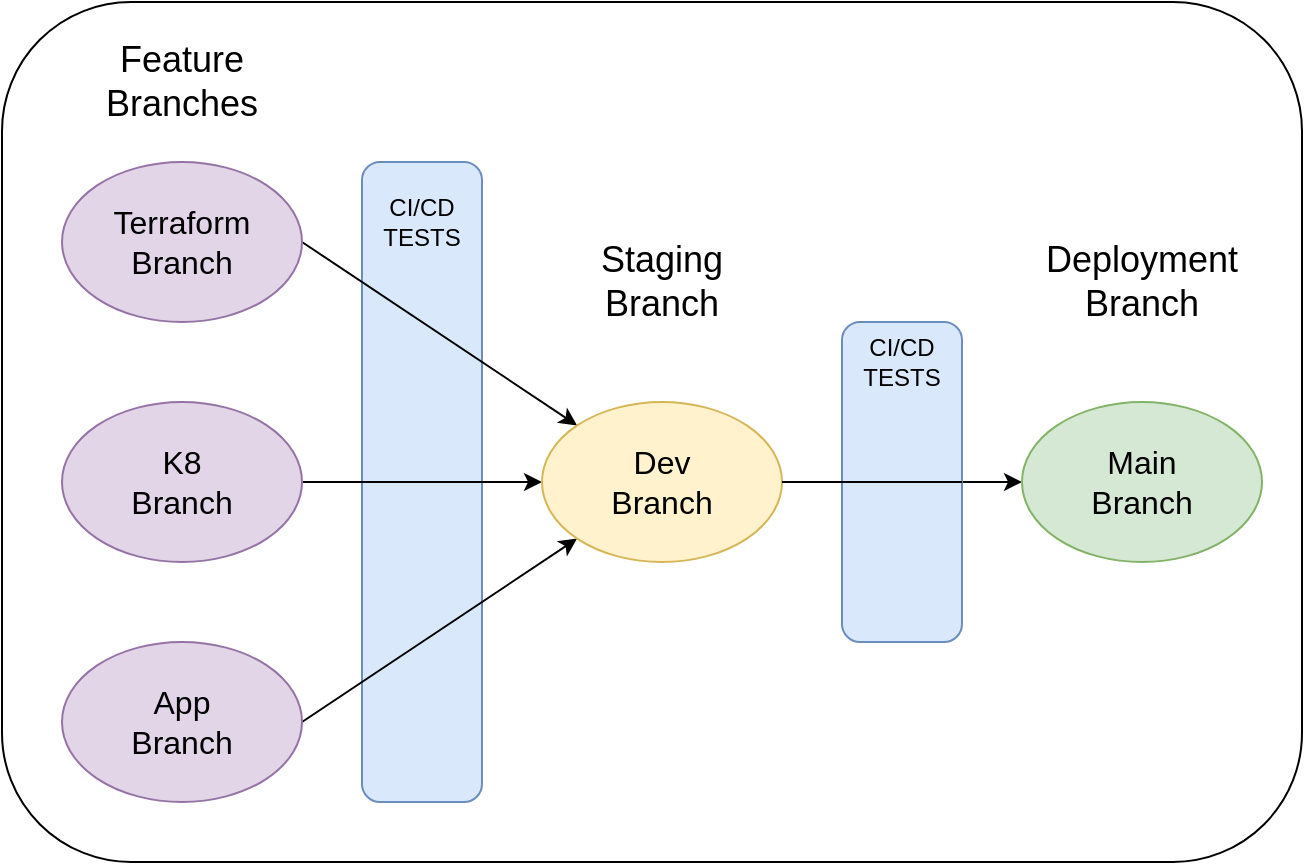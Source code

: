 <mxfile version="14.7.7" type="github">
  <diagram id="C5RBs43oDa-KdzZeNtuy" name="Page-1">
    <mxGraphModel dx="1057" dy="1633" grid="1" gridSize="10" guides="1" tooltips="1" connect="1" arrows="1" fold="1" page="1" pageScale="1" pageWidth="827" pageHeight="1169" math="0" shadow="0">
      <root>
        <mxCell id="WIyWlLk6GJQsqaUBKTNV-0" />
        <mxCell id="WIyWlLk6GJQsqaUBKTNV-1" parent="WIyWlLk6GJQsqaUBKTNV-0" />
        <mxCell id="VKwXA5XBUQnjwvS2gpGB-0" value="" style="rounded=1;whiteSpace=wrap;html=1;" vertex="1" parent="WIyWlLk6GJQsqaUBKTNV-1">
          <mxGeometry x="90" y="120" width="650" height="430" as="geometry" />
        </mxCell>
        <mxCell id="igPUQAhgrNbxx1Y-yZDv-14" value="" style="rounded=1;whiteSpace=wrap;html=1;fillColor=#dae8fc;strokeColor=#6c8ebf;" parent="WIyWlLk6GJQsqaUBKTNV-1" vertex="1">
          <mxGeometry x="270" y="200" width="60" height="320" as="geometry" />
        </mxCell>
        <mxCell id="igPUQAhgrNbxx1Y-yZDv-5" style="rounded=0;orthogonalLoop=1;jettySize=auto;html=1;exitX=1;exitY=0.5;exitDx=0;exitDy=0;entryX=0;entryY=0;entryDx=0;entryDy=0;" parent="WIyWlLk6GJQsqaUBKTNV-1" source="igPUQAhgrNbxx1Y-yZDv-0" target="igPUQAhgrNbxx1Y-yZDv-3" edge="1">
          <mxGeometry relative="1" as="geometry" />
        </mxCell>
        <mxCell id="igPUQAhgrNbxx1Y-yZDv-0" value="&lt;font style=&quot;font-size: 16px&quot;&gt;Terraform&lt;br&gt;Branch&lt;/font&gt;" style="ellipse;whiteSpace=wrap;html=1;fillColor=#e1d5e7;strokeColor=#9673a6;" parent="WIyWlLk6GJQsqaUBKTNV-1" vertex="1">
          <mxGeometry x="120" y="200" width="120" height="80" as="geometry" />
        </mxCell>
        <mxCell id="igPUQAhgrNbxx1Y-yZDv-6" style="edgeStyle=none;rounded=0;orthogonalLoop=1;jettySize=auto;html=1;exitX=1;exitY=0.5;exitDx=0;exitDy=0;entryX=0;entryY=0.5;entryDx=0;entryDy=0;" parent="WIyWlLk6GJQsqaUBKTNV-1" source="igPUQAhgrNbxx1Y-yZDv-1" target="igPUQAhgrNbxx1Y-yZDv-3" edge="1">
          <mxGeometry relative="1" as="geometry" />
        </mxCell>
        <mxCell id="igPUQAhgrNbxx1Y-yZDv-1" value="&lt;span style=&quot;font-size: 16px&quot;&gt;K8&lt;br&gt;&lt;/span&gt;&lt;font style=&quot;font-size: 16px&quot;&gt;Branch&lt;/font&gt;" style="ellipse;whiteSpace=wrap;html=1;fillColor=#e1d5e7;strokeColor=#9673a6;" parent="WIyWlLk6GJQsqaUBKTNV-1" vertex="1">
          <mxGeometry x="120" y="320" width="120" height="80" as="geometry" />
        </mxCell>
        <mxCell id="igPUQAhgrNbxx1Y-yZDv-7" style="edgeStyle=none;rounded=0;orthogonalLoop=1;jettySize=auto;html=1;exitX=1;exitY=0.5;exitDx=0;exitDy=0;entryX=0;entryY=1;entryDx=0;entryDy=0;" parent="WIyWlLk6GJQsqaUBKTNV-1" source="igPUQAhgrNbxx1Y-yZDv-2" target="igPUQAhgrNbxx1Y-yZDv-3" edge="1">
          <mxGeometry relative="1" as="geometry" />
        </mxCell>
        <mxCell id="igPUQAhgrNbxx1Y-yZDv-2" value="&lt;span style=&quot;font-size: 16px&quot;&gt;App&lt;br&gt;&lt;/span&gt;&lt;font style=&quot;font-size: 16px&quot;&gt;Branch&lt;/font&gt;" style="ellipse;whiteSpace=wrap;html=1;fillColor=#e1d5e7;strokeColor=#9673a6;" parent="WIyWlLk6GJQsqaUBKTNV-1" vertex="1">
          <mxGeometry x="120" y="440" width="120" height="80" as="geometry" />
        </mxCell>
        <mxCell id="igPUQAhgrNbxx1Y-yZDv-8" style="edgeStyle=none;rounded=0;orthogonalLoop=1;jettySize=auto;html=1;exitX=1;exitY=0.5;exitDx=0;exitDy=0;startArrow=none;" parent="WIyWlLk6GJQsqaUBKTNV-1" source="igPUQAhgrNbxx1Y-yZDv-16" target="igPUQAhgrNbxx1Y-yZDv-4" edge="1">
          <mxGeometry relative="1" as="geometry" />
        </mxCell>
        <mxCell id="igPUQAhgrNbxx1Y-yZDv-3" value="&lt;font style=&quot;font-size: 16px&quot;&gt;Dev&lt;br&gt;Branch&lt;/font&gt;" style="ellipse;whiteSpace=wrap;html=1;fillColor=#fff2cc;strokeColor=#d6b656;" parent="WIyWlLk6GJQsqaUBKTNV-1" vertex="1">
          <mxGeometry x="360" y="320" width="120" height="80" as="geometry" />
        </mxCell>
        <mxCell id="igPUQAhgrNbxx1Y-yZDv-4" value="&lt;font style=&quot;font-size: 16px&quot;&gt;Main&lt;br&gt;Branch&lt;/font&gt;" style="ellipse;whiteSpace=wrap;html=1;fillColor=#d5e8d4;strokeColor=#82b366;" parent="WIyWlLk6GJQsqaUBKTNV-1" vertex="1">
          <mxGeometry x="600" y="320" width="120" height="80" as="geometry" />
        </mxCell>
        <mxCell id="igPUQAhgrNbxx1Y-yZDv-9" value="&lt;font style=&quot;font-size: 18px&quot;&gt;Feature Branches&lt;/font&gt;" style="text;html=1;strokeColor=none;fillColor=none;align=center;verticalAlign=middle;whiteSpace=wrap;rounded=0;" parent="WIyWlLk6GJQsqaUBKTNV-1" vertex="1">
          <mxGeometry x="120" y="150" width="120" height="20" as="geometry" />
        </mxCell>
        <mxCell id="igPUQAhgrNbxx1Y-yZDv-10" value="&lt;font style=&quot;font-size: 18px&quot;&gt;Staging Branch&lt;/font&gt;" style="text;html=1;strokeColor=none;fillColor=none;align=center;verticalAlign=middle;whiteSpace=wrap;rounded=0;" parent="WIyWlLk6GJQsqaUBKTNV-1" vertex="1">
          <mxGeometry x="360" y="250" width="120" height="20" as="geometry" />
        </mxCell>
        <mxCell id="igPUQAhgrNbxx1Y-yZDv-11" value="&lt;font style=&quot;font-size: 18px&quot;&gt;Deployment&lt;br&gt;Branch&lt;/font&gt;" style="text;html=1;strokeColor=none;fillColor=none;align=center;verticalAlign=middle;whiteSpace=wrap;rounded=0;" parent="WIyWlLk6GJQsqaUBKTNV-1" vertex="1">
          <mxGeometry x="600" y="250" width="120" height="20" as="geometry" />
        </mxCell>
        <mxCell id="igPUQAhgrNbxx1Y-yZDv-12" value="CI/CD&lt;br&gt;TESTS" style="text;html=1;strokeColor=none;fillColor=none;align=center;verticalAlign=middle;whiteSpace=wrap;rounded=0;" parent="WIyWlLk6GJQsqaUBKTNV-1" vertex="1">
          <mxGeometry x="280" y="220" width="40" height="20" as="geometry" />
        </mxCell>
        <mxCell id="igPUQAhgrNbxx1Y-yZDv-16" value="" style="rounded=1;whiteSpace=wrap;html=1;fillColor=#dae8fc;strokeColor=#6c8ebf;" parent="WIyWlLk6GJQsqaUBKTNV-1" vertex="1">
          <mxGeometry x="510" y="280" width="60" height="160" as="geometry" />
        </mxCell>
        <mxCell id="igPUQAhgrNbxx1Y-yZDv-17" value="" style="edgeStyle=none;rounded=0;orthogonalLoop=1;jettySize=auto;html=1;exitX=1;exitY=0.5;exitDx=0;exitDy=0;endArrow=none;entryX=1;entryY=0.5;entryDx=0;entryDy=0;" parent="WIyWlLk6GJQsqaUBKTNV-1" source="igPUQAhgrNbxx1Y-yZDv-3" target="igPUQAhgrNbxx1Y-yZDv-16" edge="1">
          <mxGeometry relative="1" as="geometry">
            <mxPoint x="480" y="360" as="sourcePoint" />
            <mxPoint x="600" y="360" as="targetPoint" />
          </mxGeometry>
        </mxCell>
        <mxCell id="igPUQAhgrNbxx1Y-yZDv-18" value="CI/CD&lt;br&gt;TESTS" style="text;html=1;strokeColor=none;fillColor=none;align=center;verticalAlign=middle;whiteSpace=wrap;rounded=0;" parent="WIyWlLk6GJQsqaUBKTNV-1" vertex="1">
          <mxGeometry x="520" y="290" width="40" height="20" as="geometry" />
        </mxCell>
      </root>
    </mxGraphModel>
  </diagram>
</mxfile>
